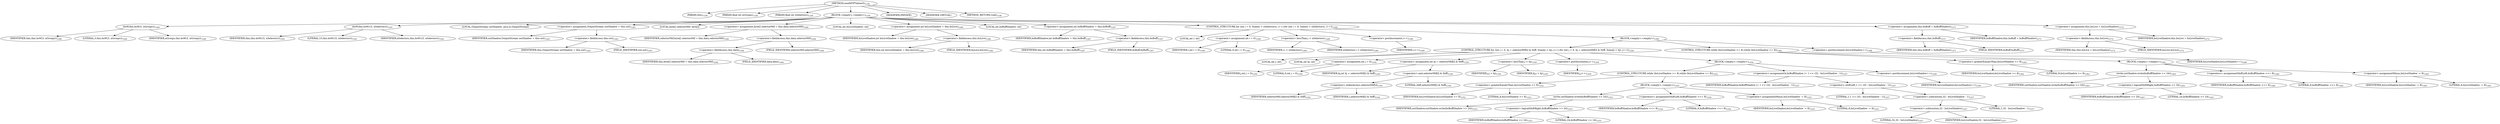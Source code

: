 digraph "sendMTFValues5" {  
"3412" [label = <(METHOD,sendMTFValues5)<SUB>1238</SUB>> ]
"161" [label = <(PARAM,this)<SUB>1238</SUB>> ]
"3413" [label = <(PARAM,final int nGroups)<SUB>1238</SUB>> ]
"3414" [label = <(PARAM,final int nSelectors)<SUB>1238</SUB>> ]
"3415" [label = <(BLOCK,&lt;empty&gt;,&lt;empty&gt;)<SUB>1239</SUB>> ]
"3416" [label = <(bsW,this.bsW(3, nGroups))<SUB>1240</SUB>> ]
"160" [label = <(IDENTIFIER,this,this.bsW(3, nGroups))<SUB>1240</SUB>> ]
"3417" [label = <(LITERAL,3,this.bsW(3, nGroups))<SUB>1240</SUB>> ]
"3418" [label = <(IDENTIFIER,nGroups,this.bsW(3, nGroups))<SUB>1240</SUB>> ]
"3419" [label = <(bsW,this.bsW(15, nSelectors))<SUB>1241</SUB>> ]
"162" [label = <(IDENTIFIER,this,this.bsW(15, nSelectors))<SUB>1241</SUB>> ]
"3420" [label = <(LITERAL,15,this.bsW(15, nSelectors))<SUB>1241</SUB>> ]
"3421" [label = <(IDENTIFIER,nSelectors,this.bsW(15, nSelectors))<SUB>1241</SUB>> ]
"3422" [label = <(LOCAL,OutputStream outShadow: java.io.OutputStream)> ]
"3423" [label = <(&lt;operator&gt;.assignment,OutputStream outShadow = this.out)<SUB>1243</SUB>> ]
"3424" [label = <(IDENTIFIER,outShadow,OutputStream outShadow = this.out)<SUB>1243</SUB>> ]
"3425" [label = <(&lt;operator&gt;.fieldAccess,this.out)<SUB>1243</SUB>> ]
"163" [label = <(IDENTIFIER,this,OutputStream outShadow = this.out)<SUB>1243</SUB>> ]
"3426" [label = <(FIELD_IDENTIFIER,out,out)<SUB>1243</SUB>> ]
"3427" [label = <(LOCAL,byte[] selectorMtf: byte[])> ]
"3428" [label = <(&lt;operator&gt;.assignment,byte[] selectorMtf = this.data.selectorMtf)<SUB>1244</SUB>> ]
"3429" [label = <(IDENTIFIER,selectorMtf,byte[] selectorMtf = this.data.selectorMtf)<SUB>1244</SUB>> ]
"3430" [label = <(&lt;operator&gt;.fieldAccess,this.data.selectorMtf)<SUB>1244</SUB>> ]
"3431" [label = <(&lt;operator&gt;.fieldAccess,this.data)<SUB>1244</SUB>> ]
"164" [label = <(IDENTIFIER,this,byte[] selectorMtf = this.data.selectorMtf)<SUB>1244</SUB>> ]
"3432" [label = <(FIELD_IDENTIFIER,data,data)<SUB>1244</SUB>> ]
"3433" [label = <(FIELD_IDENTIFIER,selectorMtf,selectorMtf)<SUB>1244</SUB>> ]
"3434" [label = <(LOCAL,int bsLiveShadow: int)> ]
"3435" [label = <(&lt;operator&gt;.assignment,int bsLiveShadow = this.bsLive)<SUB>1246</SUB>> ]
"3436" [label = <(IDENTIFIER,bsLiveShadow,int bsLiveShadow = this.bsLive)<SUB>1246</SUB>> ]
"3437" [label = <(&lt;operator&gt;.fieldAccess,this.bsLive)<SUB>1246</SUB>> ]
"165" [label = <(IDENTIFIER,this,int bsLiveShadow = this.bsLive)<SUB>1246</SUB>> ]
"3438" [label = <(FIELD_IDENTIFIER,bsLive,bsLive)<SUB>1246</SUB>> ]
"3439" [label = <(LOCAL,int bsBuffShadow: int)> ]
"3440" [label = <(&lt;operator&gt;.assignment,int bsBuffShadow = this.bsBuff)<SUB>1247</SUB>> ]
"3441" [label = <(IDENTIFIER,bsBuffShadow,int bsBuffShadow = this.bsBuff)<SUB>1247</SUB>> ]
"3442" [label = <(&lt;operator&gt;.fieldAccess,this.bsBuff)<SUB>1247</SUB>> ]
"166" [label = <(IDENTIFIER,this,int bsBuffShadow = this.bsBuff)<SUB>1247</SUB>> ]
"3443" [label = <(FIELD_IDENTIFIER,bsBuff,bsBuff)<SUB>1247</SUB>> ]
"3444" [label = <(CONTROL_STRUCTURE,for (int i = 0; Some(i &lt; nSelectors); i++),for (int i = 0; Some(i &lt; nSelectors); i++))<SUB>1249</SUB>> ]
"3445" [label = <(LOCAL,int i: int)> ]
"3446" [label = <(&lt;operator&gt;.assignment,int i = 0)<SUB>1249</SUB>> ]
"3447" [label = <(IDENTIFIER,i,int i = 0)<SUB>1249</SUB>> ]
"3448" [label = <(LITERAL,0,int i = 0)<SUB>1249</SUB>> ]
"3449" [label = <(&lt;operator&gt;.lessThan,i &lt; nSelectors)<SUB>1249</SUB>> ]
"3450" [label = <(IDENTIFIER,i,i &lt; nSelectors)<SUB>1249</SUB>> ]
"3451" [label = <(IDENTIFIER,nSelectors,i &lt; nSelectors)<SUB>1249</SUB>> ]
"3452" [label = <(&lt;operator&gt;.postIncrement,i++)<SUB>1249</SUB>> ]
"3453" [label = <(IDENTIFIER,i,i++)<SUB>1249</SUB>> ]
"3454" [label = <(BLOCK,&lt;empty&gt;,&lt;empty&gt;)<SUB>1249</SUB>> ]
"3455" [label = <(CONTROL_STRUCTURE,for (int j = 0, hj = selectorMtf[i] &amp; 0xff; Some(j &lt; hj); j++),for (int j = 0, hj = selectorMtf[i] &amp; 0xff; Some(j &lt; hj); j++))<SUB>1250</SUB>> ]
"3456" [label = <(LOCAL,int j: int)> ]
"3457" [label = <(LOCAL,int hj: int)> ]
"3458" [label = <(&lt;operator&gt;.assignment,int j = 0)<SUB>1250</SUB>> ]
"3459" [label = <(IDENTIFIER,j,int j = 0)<SUB>1250</SUB>> ]
"3460" [label = <(LITERAL,0,int j = 0)<SUB>1250</SUB>> ]
"3461" [label = <(&lt;operator&gt;.assignment,int hj = selectorMtf[i] &amp; 0xff)<SUB>1250</SUB>> ]
"3462" [label = <(IDENTIFIER,hj,int hj = selectorMtf[i] &amp; 0xff)<SUB>1250</SUB>> ]
"3463" [label = <(&lt;operator&gt;.and,selectorMtf[i] &amp; 0xff)<SUB>1250</SUB>> ]
"3464" [label = <(&lt;operator&gt;.indexAccess,selectorMtf[i])<SUB>1250</SUB>> ]
"3465" [label = <(IDENTIFIER,selectorMtf,selectorMtf[i] &amp; 0xff)<SUB>1250</SUB>> ]
"3466" [label = <(IDENTIFIER,i,selectorMtf[i] &amp; 0xff)<SUB>1250</SUB>> ]
"3467" [label = <(LITERAL,0xff,selectorMtf[i] &amp; 0xff)<SUB>1250</SUB>> ]
"3468" [label = <(&lt;operator&gt;.lessThan,j &lt; hj)<SUB>1250</SUB>> ]
"3469" [label = <(IDENTIFIER,j,j &lt; hj)<SUB>1250</SUB>> ]
"3470" [label = <(IDENTIFIER,hj,j &lt; hj)<SUB>1250</SUB>> ]
"3471" [label = <(&lt;operator&gt;.postIncrement,j++)<SUB>1250</SUB>> ]
"3472" [label = <(IDENTIFIER,j,j++)<SUB>1250</SUB>> ]
"3473" [label = <(BLOCK,&lt;empty&gt;,&lt;empty&gt;)<SUB>1250</SUB>> ]
"3474" [label = <(CONTROL_STRUCTURE,while (bsLiveShadow &gt;= 8),while (bsLiveShadow &gt;= 8))<SUB>1252</SUB>> ]
"3475" [label = <(&lt;operator&gt;.greaterEqualsThan,bsLiveShadow &gt;= 8)<SUB>1252</SUB>> ]
"3476" [label = <(IDENTIFIER,bsLiveShadow,bsLiveShadow &gt;= 8)<SUB>1252</SUB>> ]
"3477" [label = <(LITERAL,8,bsLiveShadow &gt;= 8)<SUB>1252</SUB>> ]
"3478" [label = <(BLOCK,&lt;empty&gt;,&lt;empty&gt;)<SUB>1252</SUB>> ]
"3479" [label = <(write,outShadow.write(bsBuffShadow &gt;&gt; 24))<SUB>1253</SUB>> ]
"3480" [label = <(IDENTIFIER,outShadow,outShadow.write(bsBuffShadow &gt;&gt; 24))<SUB>1253</SUB>> ]
"3481" [label = <(&lt;operator&gt;.logicalShiftRight,bsBuffShadow &gt;&gt; 24)<SUB>1253</SUB>> ]
"3482" [label = <(IDENTIFIER,bsBuffShadow,bsBuffShadow &gt;&gt; 24)<SUB>1253</SUB>> ]
"3483" [label = <(LITERAL,24,bsBuffShadow &gt;&gt; 24)<SUB>1253</SUB>> ]
"3484" [label = <(&lt;operators&gt;.assignmentShiftLeft,bsBuffShadow &lt;&lt;= 8)<SUB>1254</SUB>> ]
"3485" [label = <(IDENTIFIER,bsBuffShadow,bsBuffShadow &lt;&lt;= 8)<SUB>1254</SUB>> ]
"3486" [label = <(LITERAL,8,bsBuffShadow &lt;&lt;= 8)<SUB>1254</SUB>> ]
"3487" [label = <(&lt;operator&gt;.assignmentMinus,bsLiveShadow -= 8)<SUB>1255</SUB>> ]
"3488" [label = <(IDENTIFIER,bsLiveShadow,bsLiveShadow -= 8)<SUB>1255</SUB>> ]
"3489" [label = <(LITERAL,8,bsLiveShadow -= 8)<SUB>1255</SUB>> ]
"3490" [label = <(&lt;operators&gt;.assignmentOr,bsBuffShadow |= 1 &lt;&lt; (32 - bsLiveShadow - 1))<SUB>1257</SUB>> ]
"3491" [label = <(IDENTIFIER,bsBuffShadow,bsBuffShadow |= 1 &lt;&lt; (32 - bsLiveShadow - 1))<SUB>1257</SUB>> ]
"3492" [label = <(&lt;operator&gt;.shiftLeft,1 &lt;&lt; (32 - bsLiveShadow - 1))<SUB>1257</SUB>> ]
"3493" [label = <(LITERAL,1,1 &lt;&lt; (32 - bsLiveShadow - 1))<SUB>1257</SUB>> ]
"3494" [label = <(&lt;operator&gt;.subtraction,32 - bsLiveShadow - 1)<SUB>1257</SUB>> ]
"3495" [label = <(&lt;operator&gt;.subtraction,32 - bsLiveShadow)<SUB>1257</SUB>> ]
"3496" [label = <(LITERAL,32,32 - bsLiveShadow)<SUB>1257</SUB>> ]
"3497" [label = <(IDENTIFIER,bsLiveShadow,32 - bsLiveShadow)<SUB>1257</SUB>> ]
"3498" [label = <(LITERAL,1,32 - bsLiveShadow - 1)<SUB>1257</SUB>> ]
"3499" [label = <(&lt;operator&gt;.postIncrement,bsLiveShadow++)<SUB>1258</SUB>> ]
"3500" [label = <(IDENTIFIER,bsLiveShadow,bsLiveShadow++)<SUB>1258</SUB>> ]
"3501" [label = <(CONTROL_STRUCTURE,while (bsLiveShadow &gt;= 8),while (bsLiveShadow &gt;= 8))<SUB>1262</SUB>> ]
"3502" [label = <(&lt;operator&gt;.greaterEqualsThan,bsLiveShadow &gt;= 8)<SUB>1262</SUB>> ]
"3503" [label = <(IDENTIFIER,bsLiveShadow,bsLiveShadow &gt;= 8)<SUB>1262</SUB>> ]
"3504" [label = <(LITERAL,8,bsLiveShadow &gt;= 8)<SUB>1262</SUB>> ]
"3505" [label = <(BLOCK,&lt;empty&gt;,&lt;empty&gt;)<SUB>1262</SUB>> ]
"3506" [label = <(write,outShadow.write(bsBuffShadow &gt;&gt; 24))<SUB>1263</SUB>> ]
"3507" [label = <(IDENTIFIER,outShadow,outShadow.write(bsBuffShadow &gt;&gt; 24))<SUB>1263</SUB>> ]
"3508" [label = <(&lt;operator&gt;.logicalShiftRight,bsBuffShadow &gt;&gt; 24)<SUB>1263</SUB>> ]
"3509" [label = <(IDENTIFIER,bsBuffShadow,bsBuffShadow &gt;&gt; 24)<SUB>1263</SUB>> ]
"3510" [label = <(LITERAL,24,bsBuffShadow &gt;&gt; 24)<SUB>1263</SUB>> ]
"3511" [label = <(&lt;operators&gt;.assignmentShiftLeft,bsBuffShadow &lt;&lt;= 8)<SUB>1264</SUB>> ]
"3512" [label = <(IDENTIFIER,bsBuffShadow,bsBuffShadow &lt;&lt;= 8)<SUB>1264</SUB>> ]
"3513" [label = <(LITERAL,8,bsBuffShadow &lt;&lt;= 8)<SUB>1264</SUB>> ]
"3514" [label = <(&lt;operator&gt;.assignmentMinus,bsLiveShadow -= 8)<SUB>1265</SUB>> ]
"3515" [label = <(IDENTIFIER,bsLiveShadow,bsLiveShadow -= 8)<SUB>1265</SUB>> ]
"3516" [label = <(LITERAL,8,bsLiveShadow -= 8)<SUB>1265</SUB>> ]
"3517" [label = <(&lt;operator&gt;.postIncrement,bsLiveShadow++)<SUB>1268</SUB>> ]
"3518" [label = <(IDENTIFIER,bsLiveShadow,bsLiveShadow++)<SUB>1268</SUB>> ]
"3519" [label = <(&lt;operator&gt;.assignment,this.bsBuff = bsBuffShadow)<SUB>1271</SUB>> ]
"3520" [label = <(&lt;operator&gt;.fieldAccess,this.bsBuff)<SUB>1271</SUB>> ]
"167" [label = <(IDENTIFIER,this,this.bsBuff = bsBuffShadow)<SUB>1271</SUB>> ]
"3521" [label = <(FIELD_IDENTIFIER,bsBuff,bsBuff)<SUB>1271</SUB>> ]
"3522" [label = <(IDENTIFIER,bsBuffShadow,this.bsBuff = bsBuffShadow)<SUB>1271</SUB>> ]
"3523" [label = <(&lt;operator&gt;.assignment,this.bsLive = bsLiveShadow)<SUB>1272</SUB>> ]
"3524" [label = <(&lt;operator&gt;.fieldAccess,this.bsLive)<SUB>1272</SUB>> ]
"168" [label = <(IDENTIFIER,this,this.bsLive = bsLiveShadow)<SUB>1272</SUB>> ]
"3525" [label = <(FIELD_IDENTIFIER,bsLive,bsLive)<SUB>1272</SUB>> ]
"3526" [label = <(IDENTIFIER,bsLiveShadow,this.bsLive = bsLiveShadow)<SUB>1272</SUB>> ]
"3527" [label = <(MODIFIER,PRIVATE)> ]
"3528" [label = <(MODIFIER,VIRTUAL)> ]
"3529" [label = <(METHOD_RETURN,void)<SUB>1238</SUB>> ]
  "3412" -> "161" 
  "3412" -> "3413" 
  "3412" -> "3414" 
  "3412" -> "3415" 
  "3412" -> "3527" 
  "3412" -> "3528" 
  "3412" -> "3529" 
  "3415" -> "3416" 
  "3415" -> "3419" 
  "3415" -> "3422" 
  "3415" -> "3423" 
  "3415" -> "3427" 
  "3415" -> "3428" 
  "3415" -> "3434" 
  "3415" -> "3435" 
  "3415" -> "3439" 
  "3415" -> "3440" 
  "3415" -> "3444" 
  "3415" -> "3519" 
  "3415" -> "3523" 
  "3416" -> "160" 
  "3416" -> "3417" 
  "3416" -> "3418" 
  "3419" -> "162" 
  "3419" -> "3420" 
  "3419" -> "3421" 
  "3423" -> "3424" 
  "3423" -> "3425" 
  "3425" -> "163" 
  "3425" -> "3426" 
  "3428" -> "3429" 
  "3428" -> "3430" 
  "3430" -> "3431" 
  "3430" -> "3433" 
  "3431" -> "164" 
  "3431" -> "3432" 
  "3435" -> "3436" 
  "3435" -> "3437" 
  "3437" -> "165" 
  "3437" -> "3438" 
  "3440" -> "3441" 
  "3440" -> "3442" 
  "3442" -> "166" 
  "3442" -> "3443" 
  "3444" -> "3445" 
  "3444" -> "3446" 
  "3444" -> "3449" 
  "3444" -> "3452" 
  "3444" -> "3454" 
  "3446" -> "3447" 
  "3446" -> "3448" 
  "3449" -> "3450" 
  "3449" -> "3451" 
  "3452" -> "3453" 
  "3454" -> "3455" 
  "3454" -> "3501" 
  "3454" -> "3517" 
  "3455" -> "3456" 
  "3455" -> "3457" 
  "3455" -> "3458" 
  "3455" -> "3461" 
  "3455" -> "3468" 
  "3455" -> "3471" 
  "3455" -> "3473" 
  "3458" -> "3459" 
  "3458" -> "3460" 
  "3461" -> "3462" 
  "3461" -> "3463" 
  "3463" -> "3464" 
  "3463" -> "3467" 
  "3464" -> "3465" 
  "3464" -> "3466" 
  "3468" -> "3469" 
  "3468" -> "3470" 
  "3471" -> "3472" 
  "3473" -> "3474" 
  "3473" -> "3490" 
  "3473" -> "3499" 
  "3474" -> "3475" 
  "3474" -> "3478" 
  "3475" -> "3476" 
  "3475" -> "3477" 
  "3478" -> "3479" 
  "3478" -> "3484" 
  "3478" -> "3487" 
  "3479" -> "3480" 
  "3479" -> "3481" 
  "3481" -> "3482" 
  "3481" -> "3483" 
  "3484" -> "3485" 
  "3484" -> "3486" 
  "3487" -> "3488" 
  "3487" -> "3489" 
  "3490" -> "3491" 
  "3490" -> "3492" 
  "3492" -> "3493" 
  "3492" -> "3494" 
  "3494" -> "3495" 
  "3494" -> "3498" 
  "3495" -> "3496" 
  "3495" -> "3497" 
  "3499" -> "3500" 
  "3501" -> "3502" 
  "3501" -> "3505" 
  "3502" -> "3503" 
  "3502" -> "3504" 
  "3505" -> "3506" 
  "3505" -> "3511" 
  "3505" -> "3514" 
  "3506" -> "3507" 
  "3506" -> "3508" 
  "3508" -> "3509" 
  "3508" -> "3510" 
  "3511" -> "3512" 
  "3511" -> "3513" 
  "3514" -> "3515" 
  "3514" -> "3516" 
  "3517" -> "3518" 
  "3519" -> "3520" 
  "3519" -> "3522" 
  "3520" -> "167" 
  "3520" -> "3521" 
  "3523" -> "3524" 
  "3523" -> "3526" 
  "3524" -> "168" 
  "3524" -> "3525" 
}
